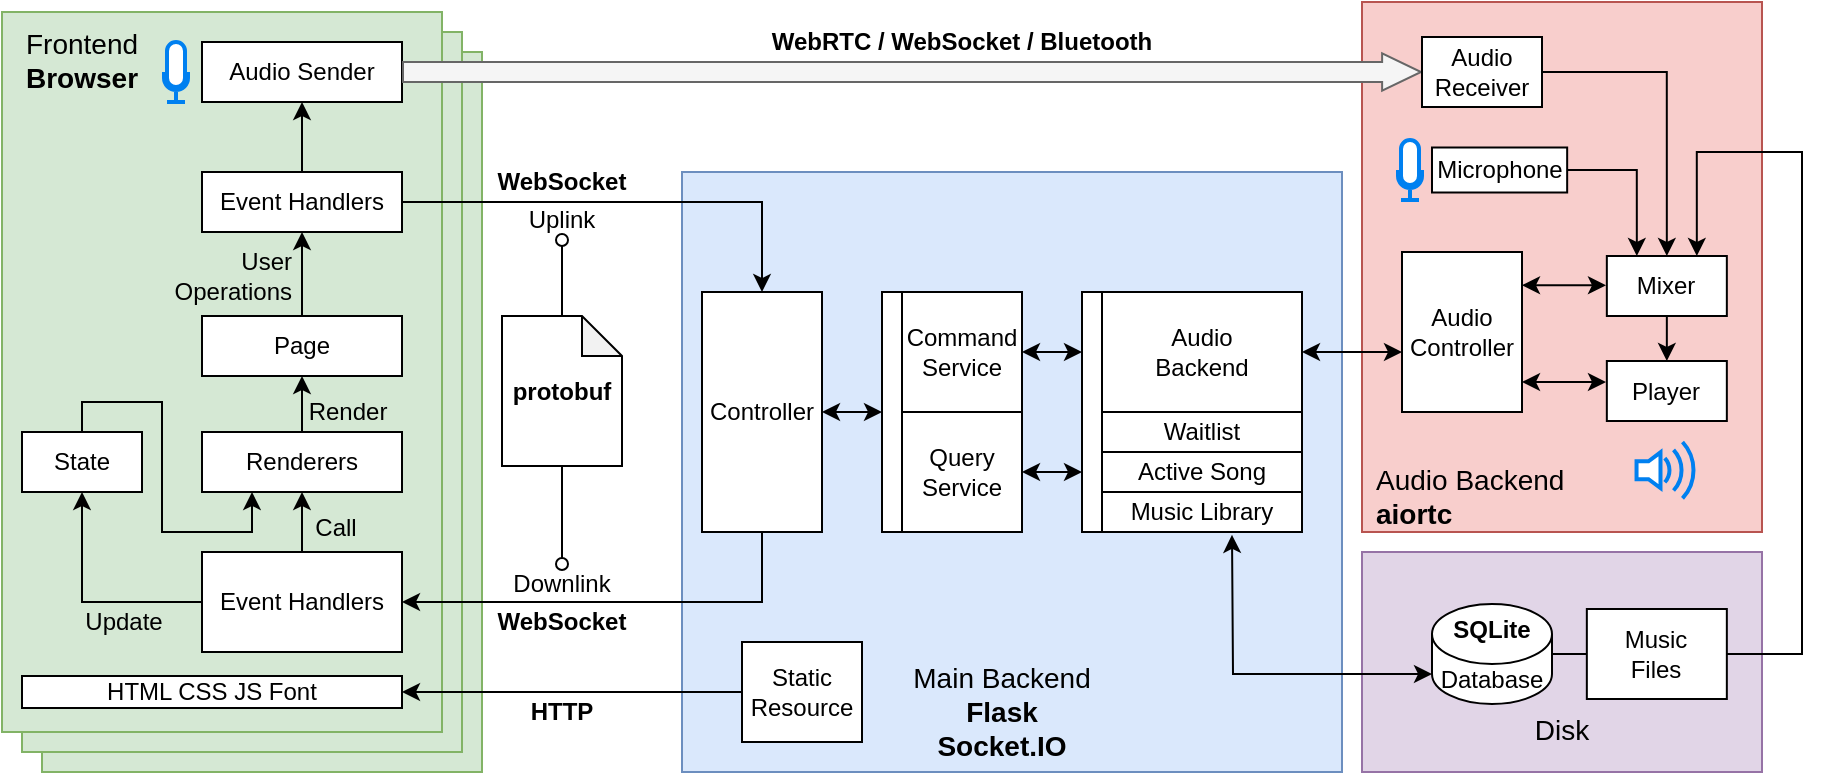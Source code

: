 <mxfile version="26.0.2">
  <diagram name="第 1 页" id="i1QhH0rPRA2hifDkSosV">
    <mxGraphModel dx="1188" dy="634" grid="1" gridSize="10" guides="1" tooltips="1" connect="1" arrows="1" fold="1" page="1" pageScale="1" pageWidth="1000" pageHeight="1000" math="0" shadow="0">
      <root>
        <mxCell id="0" />
        <mxCell id="1" parent="0" />
        <mxCell id="a9eeKcHGMqGuBWr7Spul-17" value="" style="rounded=0;whiteSpace=wrap;html=1;fillColor=#f8cecc;strokeColor=#b85450;" parent="1" vertex="1">
          <mxGeometry x="720" y="45" width="200" height="265" as="geometry" />
        </mxCell>
        <mxCell id="a9eeKcHGMqGuBWr7Spul-1" value="" style="rounded=0;whiteSpace=wrap;html=1;fillColor=#dae8fc;strokeColor=#6c8ebf;" parent="1" vertex="1">
          <mxGeometry x="380" y="130" width="330" height="300" as="geometry" />
        </mxCell>
        <mxCell id="a0JB3z8DdEJ5U7OtH6zG-18" value="" style="rounded=0;whiteSpace=wrap;html=1;fillColor=#e1d5e7;strokeColor=#9673a6;" parent="1" vertex="1">
          <mxGeometry x="720" y="320" width="200" height="110" as="geometry" />
        </mxCell>
        <mxCell id="n8_rvWrjc4V64nqwU4Y9-36" value="" style="rounded=0;whiteSpace=wrap;html=1;fillColor=#d5e8d4;strokeColor=#82b366;" parent="1" vertex="1">
          <mxGeometry x="60" y="70" width="220" height="360" as="geometry" />
        </mxCell>
        <mxCell id="n8_rvWrjc4V64nqwU4Y9-35" value="" style="rounded=0;whiteSpace=wrap;html=1;fillColor=#d5e8d4;strokeColor=#82b366;" parent="1" vertex="1">
          <mxGeometry x="50" y="60" width="220" height="360" as="geometry" />
        </mxCell>
        <mxCell id="a9eeKcHGMqGuBWr7Spul-4" value="" style="rounded=0;whiteSpace=wrap;html=1;fillColor=#d5e8d4;strokeColor=#82b366;" parent="1" vertex="1">
          <mxGeometry x="40" y="50" width="220" height="360" as="geometry" />
        </mxCell>
        <mxCell id="a0JB3z8DdEJ5U7OtH6zG-13" style="edgeStyle=orthogonalEdgeStyle;rounded=0;orthogonalLoop=1;jettySize=auto;html=1;exitX=1;exitY=0.5;exitDx=0;exitDy=0;entryX=0;entryY=0.25;entryDx=0;entryDy=0;startArrow=classic;startFill=1;" parent="1" source="a9eeKcHGMqGuBWr7Spul-5" target="a0JB3z8DdEJ5U7OtH6zG-11" edge="1">
          <mxGeometry relative="1" as="geometry" />
        </mxCell>
        <mxCell id="a9eeKcHGMqGuBWr7Spul-5" value="Command&lt;div&gt;Service&lt;/div&gt;" style="rounded=0;whiteSpace=wrap;html=1;" parent="1" vertex="1">
          <mxGeometry x="490" y="190" width="60" height="60" as="geometry" />
        </mxCell>
        <mxCell id="a9eeKcHGMqGuBWr7Spul-72" style="edgeStyle=orthogonalEdgeStyle;rounded=0;orthogonalLoop=1;jettySize=auto;html=1;exitX=1;exitY=0.5;exitDx=0;exitDy=0;entryX=0.5;entryY=0;entryDx=0;entryDy=0;" parent="1" source="a9eeKcHGMqGuBWr7Spul-8" target="n8_rvWrjc4V64nqwU4Y9-1" edge="1">
          <mxGeometry relative="1" as="geometry" />
        </mxCell>
        <mxCell id="n8_rvWrjc4V64nqwU4Y9-21" style="edgeStyle=orthogonalEdgeStyle;rounded=0;orthogonalLoop=1;jettySize=auto;html=1;exitX=0.5;exitY=0;exitDx=0;exitDy=0;entryX=0.5;entryY=1;entryDx=0;entryDy=0;" parent="1" source="a9eeKcHGMqGuBWr7Spul-8" target="a9eeKcHGMqGuBWr7Spul-31" edge="1">
          <mxGeometry relative="1" as="geometry" />
        </mxCell>
        <mxCell id="a9eeKcHGMqGuBWr7Spul-8" value="Event Handlers" style="rounded=0;whiteSpace=wrap;html=1;arcSize=11;strokeColor=default;align=center;verticalAlign=middle;fontFamily=Helvetica;fontSize=12;fontColor=default;fillColor=default;" parent="1" vertex="1">
          <mxGeometry x="140" y="130" width="100" height="30" as="geometry" />
        </mxCell>
        <mxCell id="a9eeKcHGMqGuBWr7Spul-27" value="Music Library" style="rounded=0;whiteSpace=wrap;html=1;" parent="1" vertex="1">
          <mxGeometry x="590" y="290" width="100" height="20" as="geometry" />
        </mxCell>
        <mxCell id="a9eeKcHGMqGuBWr7Spul-28" value="Active Song" style="rounded=0;whiteSpace=wrap;html=1;" parent="1" vertex="1">
          <mxGeometry x="590" y="270" width="100" height="20" as="geometry" />
        </mxCell>
        <mxCell id="a9eeKcHGMqGuBWr7Spul-31" value="Audio Sender" style="rounded=0;whiteSpace=wrap;html=1;" parent="1" vertex="1">
          <mxGeometry x="140" y="65" width="100" height="30" as="geometry" />
        </mxCell>
        <mxCell id="a9eeKcHGMqGuBWr7Spul-40" value="WebSocket" style="text;html=1;align=center;verticalAlign=middle;whiteSpace=wrap;rounded=0;fontStyle=1;" parent="1" vertex="1">
          <mxGeometry x="290" y="120" width="60" height="30" as="geometry" />
        </mxCell>
        <mxCell id="a9eeKcHGMqGuBWr7Spul-49" value="WebRTC / WebSocket / Bluetooth" style="text;html=1;align=center;verticalAlign=middle;whiteSpace=wrap;rounded=0;fontStyle=1;" parent="1" vertex="1">
          <mxGeometry x="410" y="50" width="220" height="30" as="geometry" />
        </mxCell>
        <mxCell id="n8_rvWrjc4V64nqwU4Y9-13" style="edgeStyle=orthogonalEdgeStyle;rounded=0;orthogonalLoop=1;jettySize=auto;html=1;exitX=0;exitY=0.5;exitDx=0;exitDy=0;entryX=0.5;entryY=1;entryDx=0;entryDy=0;" parent="1" source="a9eeKcHGMqGuBWr7Spul-54" target="n8_rvWrjc4V64nqwU4Y9-11" edge="1">
          <mxGeometry relative="1" as="geometry" />
        </mxCell>
        <mxCell id="a9eeKcHGMqGuBWr7Spul-54" value="Event Handlers" style="rounded=0;whiteSpace=wrap;html=1;" parent="1" vertex="1">
          <mxGeometry x="140" y="320" width="100" height="50" as="geometry" />
        </mxCell>
        <mxCell id="a9eeKcHGMqGuBWr7Spul-56" style="edgeStyle=orthogonalEdgeStyle;rounded=0;orthogonalLoop=1;jettySize=auto;html=1;exitX=0.5;exitY=1;exitDx=0;exitDy=0;entryX=0.5;entryY=0;entryDx=0;entryDy=0;endArrow=none;endFill=0;startArrow=classic;startFill=1;" parent="1" source="a9eeKcHGMqGuBWr7Spul-55" target="a9eeKcHGMqGuBWr7Spul-54" edge="1">
          <mxGeometry relative="1" as="geometry" />
        </mxCell>
        <mxCell id="n8_rvWrjc4V64nqwU4Y9-18" style="edgeStyle=orthogonalEdgeStyle;rounded=0;orthogonalLoop=1;jettySize=auto;html=1;exitX=0.5;exitY=0;exitDx=0;exitDy=0;entryX=0.5;entryY=1;entryDx=0;entryDy=0;" parent="1" source="a9eeKcHGMqGuBWr7Spul-55" target="n8_rvWrjc4V64nqwU4Y9-10" edge="1">
          <mxGeometry relative="1" as="geometry" />
        </mxCell>
        <mxCell id="a9eeKcHGMqGuBWr7Spul-55" value="Renderers" style="rounded=0;whiteSpace=wrap;html=1;" parent="1" vertex="1">
          <mxGeometry x="140" y="260" width="100" height="30" as="geometry" />
        </mxCell>
        <mxCell id="a0JB3z8DdEJ5U7OtH6zG-36" style="edgeStyle=orthogonalEdgeStyle;rounded=0;orthogonalLoop=1;jettySize=auto;html=1;exitX=0.5;exitY=1;exitDx=0;exitDy=0;entryX=0.5;entryY=0;entryDx=0;entryDy=0;" parent="1" source="a9eeKcHGMqGuBWr7Spul-63" target="a0JB3z8DdEJ5U7OtH6zG-27" edge="1">
          <mxGeometry relative="1" as="geometry" />
        </mxCell>
        <mxCell id="a9eeKcHGMqGuBWr7Spul-63" value="Mixer" style="rounded=0;whiteSpace=wrap;html=1;" parent="1" vertex="1">
          <mxGeometry x="842.42" y="172" width="60" height="30" as="geometry" />
        </mxCell>
        <mxCell id="a9eeKcHGMqGuBWr7Spul-66" value="WebSocket" style="text;html=1;align=center;verticalAlign=middle;whiteSpace=wrap;rounded=0;fontStyle=1;" parent="1" vertex="1">
          <mxGeometry x="290" y="340" width="60" height="30" as="geometry" />
        </mxCell>
        <mxCell id="a9eeKcHGMqGuBWr7Spul-67" value="Call" style="text;html=1;align=center;verticalAlign=middle;whiteSpace=wrap;rounded=0;fontStyle=0;" parent="1" vertex="1">
          <mxGeometry x="187" y="293" width="40" height="30" as="geometry" />
        </mxCell>
        <mxCell id="a9eeKcHGMqGuBWr7Spul-68" value="User&lt;div&gt;Operations&lt;/div&gt;" style="text;html=1;align=right;verticalAlign=middle;whiteSpace=wrap;rounded=0;fontStyle=0;" parent="1" vertex="1">
          <mxGeometry x="147" y="167" width="40" height="30" as="geometry" />
        </mxCell>
        <mxCell id="a9eeKcHGMqGuBWr7Spul-79" value="Uplink" style="text;html=1;align=center;verticalAlign=middle;whiteSpace=wrap;rounded=0;fontStyle=0;" parent="1" vertex="1">
          <mxGeometry x="290" y="144" width="60" height="20" as="geometry" />
        </mxCell>
        <mxCell id="a9eeKcHGMqGuBWr7Spul-81" value="Downlink" style="text;html=1;align=center;verticalAlign=middle;whiteSpace=wrap;rounded=0;fontStyle=0;" parent="1" vertex="1">
          <mxGeometry x="275" y="326" width="90" height="20" as="geometry" />
        </mxCell>
        <mxCell id="a0JB3z8DdEJ5U7OtH6zG-24" style="edgeStyle=orthogonalEdgeStyle;rounded=0;orthogonalLoop=1;jettySize=auto;html=1;endArrow=none;endFill=0;" parent="1" source="a9eeKcHGMqGuBWr7Spul-89" target="a0JB3z8DdEJ5U7OtH6zG-20" edge="1">
          <mxGeometry relative="1" as="geometry" />
        </mxCell>
        <mxCell id="a9eeKcHGMqGuBWr7Spul-89" value="Database" style="shape=cylinder3;whiteSpace=wrap;html=1;boundedLbl=1;backgroundOutline=1;size=15;" parent="1" vertex="1">
          <mxGeometry x="755" y="346" width="60" height="50" as="geometry" />
        </mxCell>
        <mxCell id="a9eeKcHGMqGuBWr7Spul-100" value="&lt;span style=&quot;font-weight: 400;&quot;&gt;Main Backend&lt;/span&gt;&lt;br&gt;&lt;div&gt;Flask&lt;br&gt;Socket.IO&lt;/div&gt;" style="text;html=1;align=center;verticalAlign=middle;whiteSpace=wrap;rounded=0;fontStyle=1;fontSize=14;" parent="1" vertex="1">
          <mxGeometry x="440" y="385" width="200" height="30" as="geometry" />
        </mxCell>
        <mxCell id="a9eeKcHGMqGuBWr7Spul-101" value="&lt;span style=&quot;font-weight: 400;&quot;&gt;Frontend&lt;/span&gt;&lt;br&gt;&lt;div&gt;Browser&lt;/div&gt;" style="text;html=1;align=left;verticalAlign=middle;whiteSpace=wrap;rounded=0;fontStyle=1;fontSize=14;" parent="1" vertex="1">
          <mxGeometry x="50" y="49.8" width="145" height="47.7" as="geometry" />
        </mxCell>
        <mxCell id="a9eeKcHGMqGuBWr7Spul-102" value="SQLite" style="text;html=1;align=center;verticalAlign=middle;whiteSpace=wrap;rounded=0;fontStyle=1;" parent="1" vertex="1">
          <mxGeometry x="750" y="344" width="70" height="30" as="geometry" />
        </mxCell>
        <mxCell id="a9eeKcHGMqGuBWr7Spul-103" value="&lt;span style=&quot;font-weight: normal;&quot;&gt;Audio Backend&lt;/span&gt;&lt;div&gt;aiortc&lt;/div&gt;" style="text;html=1;align=left;verticalAlign=middle;whiteSpace=wrap;rounded=0;fontStyle=1;fontSize=14;" parent="1" vertex="1">
          <mxGeometry x="724.85" y="277" width="115.15" height="30" as="geometry" />
        </mxCell>
        <mxCell id="n8_rvWrjc4V64nqwU4Y9-2" style="edgeStyle=orthogonalEdgeStyle;rounded=0;orthogonalLoop=1;jettySize=auto;html=1;exitX=0.5;exitY=1;exitDx=0;exitDy=0;entryX=1;entryY=0.5;entryDx=0;entryDy=0;" parent="1" source="n8_rvWrjc4V64nqwU4Y9-1" target="a9eeKcHGMqGuBWr7Spul-54" edge="1">
          <mxGeometry relative="1" as="geometry" />
        </mxCell>
        <mxCell id="a0JB3z8DdEJ5U7OtH6zG-12" style="edgeStyle=orthogonalEdgeStyle;rounded=0;orthogonalLoop=1;jettySize=auto;html=1;exitX=1;exitY=0.5;exitDx=0;exitDy=0;entryX=0;entryY=0.5;entryDx=0;entryDy=0;startArrow=classic;startFill=1;" parent="1" source="n8_rvWrjc4V64nqwU4Y9-1" target="a0JB3z8DdEJ5U7OtH6zG-10" edge="1">
          <mxGeometry relative="1" as="geometry" />
        </mxCell>
        <mxCell id="n8_rvWrjc4V64nqwU4Y9-1" value="Controller" style="rounded=0;whiteSpace=wrap;html=1;" parent="1" vertex="1">
          <mxGeometry x="390" y="190" width="60" height="120" as="geometry" />
        </mxCell>
        <mxCell id="n8_rvWrjc4V64nqwU4Y9-8" style="edgeStyle=orthogonalEdgeStyle;rounded=0;orthogonalLoop=1;jettySize=auto;html=1;exitX=0.5;exitY=1;exitDx=0;exitDy=0;exitPerimeter=0;entryX=0.5;entryY=0;entryDx=0;entryDy=0;endArrow=oval;endFill=0;" parent="1" source="n8_rvWrjc4V64nqwU4Y9-7" target="a9eeKcHGMqGuBWr7Spul-81" edge="1">
          <mxGeometry relative="1" as="geometry" />
        </mxCell>
        <mxCell id="n8_rvWrjc4V64nqwU4Y9-9" style="edgeStyle=orthogonalEdgeStyle;rounded=0;orthogonalLoop=1;jettySize=auto;html=1;exitX=0.5;exitY=0;exitDx=0;exitDy=0;exitPerimeter=0;entryX=0.5;entryY=1;entryDx=0;entryDy=0;endArrow=oval;endFill=0;" parent="1" source="n8_rvWrjc4V64nqwU4Y9-7" target="a9eeKcHGMqGuBWr7Spul-79" edge="1">
          <mxGeometry relative="1" as="geometry" />
        </mxCell>
        <mxCell id="n8_rvWrjc4V64nqwU4Y9-7" value="&lt;b&gt;protobuf&lt;/b&gt;" style="shape=note;whiteSpace=wrap;html=1;backgroundOutline=1;darkOpacity=0.05;size=20;" parent="1" vertex="1">
          <mxGeometry x="290" y="202" width="60" height="75" as="geometry" />
        </mxCell>
        <mxCell id="n8_rvWrjc4V64nqwU4Y9-19" style="edgeStyle=orthogonalEdgeStyle;rounded=0;orthogonalLoop=1;jettySize=auto;html=1;exitX=0.5;exitY=0;exitDx=0;exitDy=0;entryX=0.5;entryY=1;entryDx=0;entryDy=0;" parent="1" source="n8_rvWrjc4V64nqwU4Y9-10" target="a9eeKcHGMqGuBWr7Spul-8" edge="1">
          <mxGeometry relative="1" as="geometry" />
        </mxCell>
        <mxCell id="n8_rvWrjc4V64nqwU4Y9-10" value="Page" style="rounded=0;whiteSpace=wrap;html=1;" parent="1" vertex="1">
          <mxGeometry x="140" y="202" width="100" height="30" as="geometry" />
        </mxCell>
        <mxCell id="n8_rvWrjc4V64nqwU4Y9-15" style="edgeStyle=orthogonalEdgeStyle;rounded=0;orthogonalLoop=1;jettySize=auto;html=1;exitX=0.5;exitY=0;exitDx=0;exitDy=0;entryX=0.25;entryY=1;entryDx=0;entryDy=0;" parent="1" source="n8_rvWrjc4V64nqwU4Y9-11" target="a9eeKcHGMqGuBWr7Spul-55" edge="1">
          <mxGeometry relative="1" as="geometry">
            <Array as="points">
              <mxPoint x="80" y="245" />
              <mxPoint x="120" y="245" />
              <mxPoint x="120" y="310" />
              <mxPoint x="165" y="310" />
            </Array>
          </mxGeometry>
        </mxCell>
        <mxCell id="n8_rvWrjc4V64nqwU4Y9-11" value="State" style="rounded=0;whiteSpace=wrap;html=1;" parent="1" vertex="1">
          <mxGeometry x="50" y="260" width="60" height="30" as="geometry" />
        </mxCell>
        <mxCell id="n8_rvWrjc4V64nqwU4Y9-14" value="Update" style="text;html=1;align=center;verticalAlign=middle;whiteSpace=wrap;rounded=0;fontStyle=0;" parent="1" vertex="1">
          <mxGeometry x="81" y="340" width="40" height="30" as="geometry" />
        </mxCell>
        <mxCell id="n8_rvWrjc4V64nqwU4Y9-16" value="Render" style="text;html=1;align=center;verticalAlign=middle;whiteSpace=wrap;rounded=0;fontStyle=0;" parent="1" vertex="1">
          <mxGeometry x="193" y="235" width="40" height="30" as="geometry" />
        </mxCell>
        <mxCell id="n8_rvWrjc4V64nqwU4Y9-41" value="Waitlist" style="rounded=0;whiteSpace=wrap;html=1;" parent="1" vertex="1">
          <mxGeometry x="590" y="250" width="100" height="20" as="geometry" />
        </mxCell>
        <mxCell id="n8_rvWrjc4V64nqwU4Y9-46" style="edgeStyle=orthogonalEdgeStyle;rounded=0;orthogonalLoop=1;jettySize=auto;html=1;exitX=0;exitY=0.5;exitDx=0;exitDy=0;entryX=1;entryY=0.5;entryDx=0;entryDy=0;" parent="1" source="n8_rvWrjc4V64nqwU4Y9-43" target="n8_rvWrjc4V64nqwU4Y9-45" edge="1">
          <mxGeometry relative="1" as="geometry" />
        </mxCell>
        <mxCell id="n8_rvWrjc4V64nqwU4Y9-43" value="Static&lt;div&gt;Resource&lt;/div&gt;" style="rounded=0;whiteSpace=wrap;html=1;" parent="1" vertex="1">
          <mxGeometry x="410" y="365" width="60" height="50" as="geometry" />
        </mxCell>
        <mxCell id="n8_rvWrjc4V64nqwU4Y9-45" value="HTML CSS JS Font" style="rounded=0;whiteSpace=wrap;html=1;" parent="1" vertex="1">
          <mxGeometry x="50" y="382" width="190" height="16" as="geometry" />
        </mxCell>
        <mxCell id="n8_rvWrjc4V64nqwU4Y9-47" value="HTTP" style="text;html=1;align=center;verticalAlign=middle;whiteSpace=wrap;rounded=0;fontStyle=1;" parent="1" vertex="1">
          <mxGeometry x="290" y="390" width="60" height="20" as="geometry" />
        </mxCell>
        <mxCell id="a0JB3z8DdEJ5U7OtH6zG-14" style="edgeStyle=orthogonalEdgeStyle;rounded=0;orthogonalLoop=1;jettySize=auto;html=1;exitX=1;exitY=0.5;exitDx=0;exitDy=0;entryX=0;entryY=0.75;entryDx=0;entryDy=0;startArrow=classic;startFill=1;" parent="1" source="a0JB3z8DdEJ5U7OtH6zG-1" target="a0JB3z8DdEJ5U7OtH6zG-11" edge="1">
          <mxGeometry relative="1" as="geometry" />
        </mxCell>
        <mxCell id="a0JB3z8DdEJ5U7OtH6zG-1" value="Query&lt;div&gt;Service&lt;/div&gt;" style="rounded=0;whiteSpace=wrap;html=1;" parent="1" vertex="1">
          <mxGeometry x="490" y="250" width="60" height="60" as="geometry" />
        </mxCell>
        <mxCell id="a0JB3z8DdEJ5U7OtH6zG-6" value="Audio&lt;div&gt;Backend&lt;/div&gt;" style="rounded=0;whiteSpace=wrap;html=1;" parent="1" vertex="1">
          <mxGeometry x="590" y="190" width="100" height="60" as="geometry" />
        </mxCell>
        <mxCell id="a0JB3z8DdEJ5U7OtH6zG-10" value="" style="rounded=0;whiteSpace=wrap;html=1;" parent="1" vertex="1">
          <mxGeometry x="480" y="190" width="10" height="120" as="geometry" />
        </mxCell>
        <mxCell id="a0JB3z8DdEJ5U7OtH6zG-11" value="" style="rounded=0;whiteSpace=wrap;html=1;" parent="1" vertex="1">
          <mxGeometry x="580" y="190" width="10" height="120" as="geometry" />
        </mxCell>
        <mxCell id="a0JB3z8DdEJ5U7OtH6zG-15" value="Audio&lt;div&gt;Controller&lt;/div&gt;" style="rounded=0;whiteSpace=wrap;html=1;" parent="1" vertex="1">
          <mxGeometry x="740" y="170" width="60" height="80" as="geometry" />
        </mxCell>
        <mxCell id="a0JB3z8DdEJ5U7OtH6zG-38" style="edgeStyle=orthogonalEdgeStyle;rounded=0;orthogonalLoop=1;jettySize=auto;html=1;exitX=1;exitY=0.5;exitDx=0;exitDy=0;entryX=0.75;entryY=0;entryDx=0;entryDy=0;" parent="1" source="a0JB3z8DdEJ5U7OtH6zG-20" target="a9eeKcHGMqGuBWr7Spul-63" edge="1">
          <mxGeometry relative="1" as="geometry">
            <Array as="points">
              <mxPoint x="940" y="371" />
              <mxPoint x="940" y="120" />
              <mxPoint x="887" y="120" />
            </Array>
          </mxGeometry>
        </mxCell>
        <mxCell id="a0JB3z8DdEJ5U7OtH6zG-20" value="Music&lt;div&gt;Files&lt;/div&gt;" style="rounded=0;whiteSpace=wrap;html=1;" parent="1" vertex="1">
          <mxGeometry x="832.42" y="348.5" width="70" height="45" as="geometry" />
        </mxCell>
        <mxCell id="a0JB3z8DdEJ5U7OtH6zG-23" value="" style="endArrow=classic;html=1;rounded=0;startArrow=classic;startFill=1;endFill=1;" parent="1" edge="1">
          <mxGeometry width="50" height="50" relative="1" as="geometry">
            <mxPoint x="690" y="220" as="sourcePoint" />
            <mxPoint x="740" y="220" as="targetPoint" />
          </mxGeometry>
        </mxCell>
        <mxCell id="a0JB3z8DdEJ5U7OtH6zG-25" value="" style="shape=flexArrow;endArrow=classic;html=1;rounded=0;endWidth=7.667;endSize=6.147;fillColor=#f5f5f5;strokeColor=#666666;" parent="1" edge="1">
          <mxGeometry width="50" height="50" relative="1" as="geometry">
            <mxPoint x="240" y="80" as="sourcePoint" />
            <mxPoint x="750" y="80" as="targetPoint" />
          </mxGeometry>
        </mxCell>
        <mxCell id="a0JB3z8DdEJ5U7OtH6zG-27" value="Player" style="rounded=0;whiteSpace=wrap;html=1;" parent="1" vertex="1">
          <mxGeometry x="842.42" y="224.5" width="60" height="30" as="geometry" />
        </mxCell>
        <mxCell id="a0JB3z8DdEJ5U7OtH6zG-28" value="&lt;span style=&quot;font-weight: 400;&quot;&gt;Disk&lt;/span&gt;" style="text;html=1;align=center;verticalAlign=middle;whiteSpace=wrap;rounded=0;fontStyle=1;fontSize=14;" parent="1" vertex="1">
          <mxGeometry x="720" y="393.5" width="200" height="30" as="geometry" />
        </mxCell>
        <mxCell id="a0JB3z8DdEJ5U7OtH6zG-30" value="" style="endArrow=classic;html=1;rounded=0;exitX=0;exitY=1;exitDx=0;exitDy=-15;entryX=0.647;entryY=1.021;entryDx=0;entryDy=0;entryPerimeter=0;startArrow=classic;startFill=1;endFill=1;exitPerimeter=0;edgeStyle=orthogonalEdgeStyle;" parent="1" source="a9eeKcHGMqGuBWr7Spul-89" edge="1">
          <mxGeometry width="50" height="50" relative="1" as="geometry">
            <mxPoint x="655" y="359" as="sourcePoint" />
            <mxPoint x="655" y="311.42" as="targetPoint" />
          </mxGeometry>
        </mxCell>
        <mxCell id="a0JB3z8DdEJ5U7OtH6zG-34" style="edgeStyle=orthogonalEdgeStyle;rounded=0;orthogonalLoop=1;jettySize=auto;html=1;exitX=1;exitY=0.5;exitDx=0;exitDy=0;entryX=0.5;entryY=0;entryDx=0;entryDy=0;" parent="1" source="a0JB3z8DdEJ5U7OtH6zG-33" target="a9eeKcHGMqGuBWr7Spul-63" edge="1">
          <mxGeometry relative="1" as="geometry" />
        </mxCell>
        <mxCell id="a0JB3z8DdEJ5U7OtH6zG-33" value="Audio&lt;div&gt;Receiver&lt;/div&gt;" style="rounded=0;whiteSpace=wrap;html=1;" parent="1" vertex="1">
          <mxGeometry x="750" y="62.5" width="60" height="35" as="geometry" />
        </mxCell>
        <mxCell id="a0JB3z8DdEJ5U7OtH6zG-51" style="edgeStyle=orthogonalEdgeStyle;rounded=0;orthogonalLoop=1;jettySize=auto;html=1;entryX=0.25;entryY=0;entryDx=0;entryDy=0;strokeColor=default;" parent="1" source="a0JB3z8DdEJ5U7OtH6zG-39" target="a9eeKcHGMqGuBWr7Spul-63" edge="1">
          <mxGeometry relative="1" as="geometry" />
        </mxCell>
        <mxCell id="a0JB3z8DdEJ5U7OtH6zG-39" value="Microphone" style="rounded=0;whiteSpace=wrap;html=1;" parent="1" vertex="1">
          <mxGeometry x="755" y="117.75" width="67.58" height="22.5" as="geometry" />
        </mxCell>
        <mxCell id="a0JB3z8DdEJ5U7OtH6zG-43" value="" style="html=1;verticalLabelPosition=bottom;align=center;labelBackgroundColor=#ffffff;verticalAlign=top;strokeWidth=2;strokeColor=#0080F0;shadow=0;dashed=0;shape=mxgraph.ios7.icons.microphone;" parent="1" vertex="1">
          <mxGeometry x="121" y="65" width="12" height="30" as="geometry" />
        </mxCell>
        <mxCell id="a0JB3z8DdEJ5U7OtH6zG-44" value="" style="html=1;verticalLabelPosition=bottom;align=center;labelBackgroundColor=#ffffff;verticalAlign=top;strokeWidth=2;strokeColor=#0080F0;shadow=0;dashed=0;shape=mxgraph.ios7.icons.microphone;" parent="1" vertex="1">
          <mxGeometry x="738" y="114" width="12" height="30" as="geometry" />
        </mxCell>
        <mxCell id="a0JB3z8DdEJ5U7OtH6zG-46" value="" style="html=1;verticalLabelPosition=bottom;align=center;labelBackgroundColor=#ffffff;verticalAlign=top;strokeWidth=2;strokeColor=#0080F0;shadow=0;dashed=0;shape=mxgraph.ios7.icons.volume_2;pointerEvents=1;" parent="1" vertex="1">
          <mxGeometry x="857.27" y="265" width="30.3" height="28.2" as="geometry" />
        </mxCell>
        <mxCell id="a0JB3z8DdEJ5U7OtH6zG-52" value="" style="endArrow=classic;html=1;rounded=0;startArrow=classic;startFill=1;endFill=1;" parent="1" edge="1">
          <mxGeometry width="50" height="50" relative="1" as="geometry">
            <mxPoint x="800" y="186.63" as="sourcePoint" />
            <mxPoint x="842" y="186.63" as="targetPoint" />
          </mxGeometry>
        </mxCell>
        <mxCell id="a0JB3z8DdEJ5U7OtH6zG-53" value="" style="endArrow=classic;html=1;rounded=0;startArrow=classic;startFill=1;endFill=1;" parent="1" edge="1">
          <mxGeometry width="50" height="50" relative="1" as="geometry">
            <mxPoint x="800" y="235" as="sourcePoint" />
            <mxPoint x="842" y="235" as="targetPoint" />
          </mxGeometry>
        </mxCell>
      </root>
    </mxGraphModel>
  </diagram>
</mxfile>
